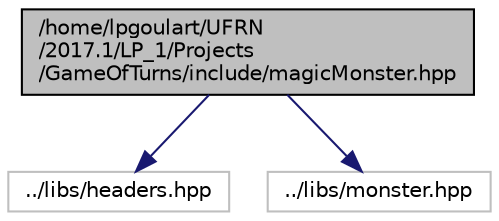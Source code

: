 digraph "/home/lpgoulart/UFRN/2017.1/LP_1/Projects/GameOfTurns/include/magicMonster.hpp"
{
  edge [fontname="Helvetica",fontsize="10",labelfontname="Helvetica",labelfontsize="10"];
  node [fontname="Helvetica",fontsize="10",shape=record];
  Node1 [label="/home/lpgoulart/UFRN\l/2017.1/LP_1/Projects\l/GameOfTurns/include/magicMonster.hpp",height=0.2,width=0.4,color="black", fillcolor="grey75", style="filled", fontcolor="black"];
  Node1 -> Node2 [color="midnightblue",fontsize="10",style="solid"];
  Node2 [label="../libs/headers.hpp",height=0.2,width=0.4,color="grey75", fillcolor="white", style="filled"];
  Node1 -> Node3 [color="midnightblue",fontsize="10",style="solid"];
  Node3 [label="../libs/monster.hpp",height=0.2,width=0.4,color="grey75", fillcolor="white", style="filled"];
}

